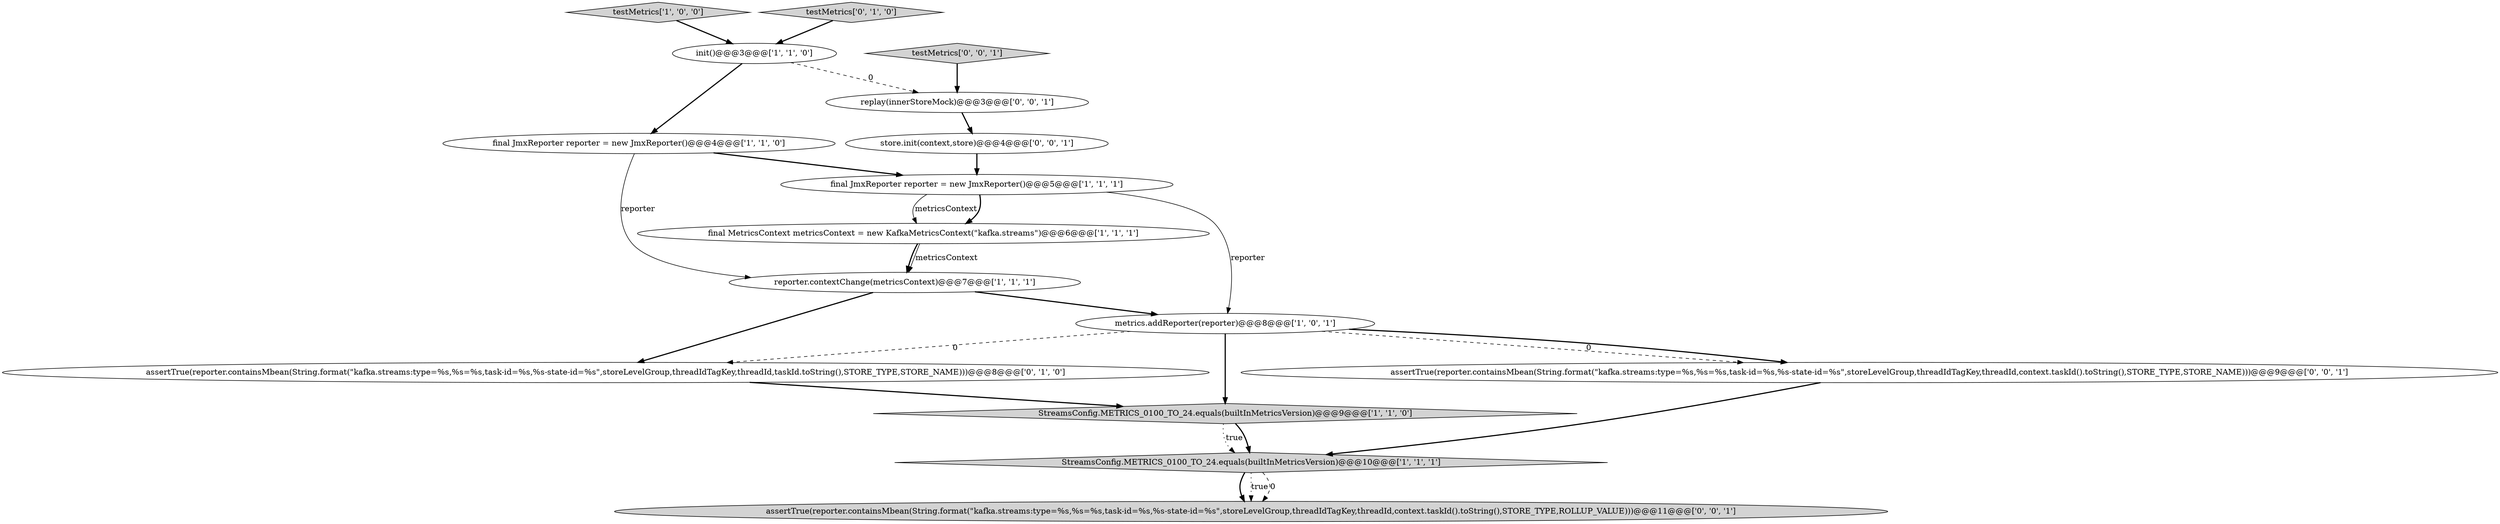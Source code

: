 digraph {
3 [style = filled, label = "StreamsConfig.METRICS_0100_TO_24.equals(builtInMetricsVersion)@@@9@@@['1', '1', '0']", fillcolor = lightgray, shape = diamond image = "AAA0AAABBB1BBB"];
11 [style = filled, label = "replay(innerStoreMock)@@@3@@@['0', '0', '1']", fillcolor = white, shape = ellipse image = "AAA0AAABBB3BBB"];
1 [style = filled, label = "init()@@@3@@@['1', '1', '0']", fillcolor = white, shape = ellipse image = "AAA0AAABBB1BBB"];
13 [style = filled, label = "store.init(context,store)@@@4@@@['0', '0', '1']", fillcolor = white, shape = ellipse image = "AAA0AAABBB3BBB"];
2 [style = filled, label = "final JmxReporter reporter = new JmxReporter()@@@5@@@['1', '1', '1']", fillcolor = white, shape = ellipse image = "AAA0AAABBB1BBB"];
9 [style = filled, label = "assertTrue(reporter.containsMbean(String.format(\"kafka.streams:type=%s,%s=%s,task-id=%s,%s-state-id=%s\",storeLevelGroup,threadIdTagKey,threadId,taskId.toString(),STORE_TYPE,STORE_NAME)))@@@8@@@['0', '1', '0']", fillcolor = white, shape = ellipse image = "AAA1AAABBB2BBB"];
4 [style = filled, label = "reporter.contextChange(metricsContext)@@@7@@@['1', '1', '1']", fillcolor = white, shape = ellipse image = "AAA0AAABBB1BBB"];
7 [style = filled, label = "testMetrics['1', '0', '0']", fillcolor = lightgray, shape = diamond image = "AAA0AAABBB1BBB"];
5 [style = filled, label = "metrics.addReporter(reporter)@@@8@@@['1', '0', '1']", fillcolor = white, shape = ellipse image = "AAA0AAABBB1BBB"];
14 [style = filled, label = "testMetrics['0', '0', '1']", fillcolor = lightgray, shape = diamond image = "AAA0AAABBB3BBB"];
15 [style = filled, label = "assertTrue(reporter.containsMbean(String.format(\"kafka.streams:type=%s,%s=%s,task-id=%s,%s-state-id=%s\",storeLevelGroup,threadIdTagKey,threadId,context.taskId().toString(),STORE_TYPE,ROLLUP_VALUE)))@@@11@@@['0', '0', '1']", fillcolor = lightgray, shape = ellipse image = "AAA0AAABBB3BBB"];
0 [style = filled, label = "StreamsConfig.METRICS_0100_TO_24.equals(builtInMetricsVersion)@@@10@@@['1', '1', '1']", fillcolor = lightgray, shape = diamond image = "AAA0AAABBB1BBB"];
10 [style = filled, label = "testMetrics['0', '1', '0']", fillcolor = lightgray, shape = diamond image = "AAA0AAABBB2BBB"];
12 [style = filled, label = "assertTrue(reporter.containsMbean(String.format(\"kafka.streams:type=%s,%s=%s,task-id=%s,%s-state-id=%s\",storeLevelGroup,threadIdTagKey,threadId,context.taskId().toString(),STORE_TYPE,STORE_NAME)))@@@9@@@['0', '0', '1']", fillcolor = white, shape = ellipse image = "AAA0AAABBB3BBB"];
6 [style = filled, label = "final JmxReporter reporter = new JmxReporter()@@@4@@@['1', '1', '0']", fillcolor = white, shape = ellipse image = "AAA0AAABBB1BBB"];
8 [style = filled, label = "final MetricsContext metricsContext = new KafkaMetricsContext(\"kafka.streams\")@@@6@@@['1', '1', '1']", fillcolor = white, shape = ellipse image = "AAA0AAABBB1BBB"];
2->8 [style = solid, label="metricsContext"];
12->0 [style = bold, label=""];
1->11 [style = dashed, label="0"];
6->4 [style = solid, label="reporter"];
8->4 [style = bold, label=""];
4->5 [style = bold, label=""];
9->3 [style = bold, label=""];
2->5 [style = solid, label="reporter"];
14->11 [style = bold, label=""];
1->6 [style = bold, label=""];
6->2 [style = bold, label=""];
2->8 [style = bold, label=""];
3->0 [style = dotted, label="true"];
10->1 [style = bold, label=""];
0->15 [style = bold, label=""];
3->0 [style = bold, label=""];
4->9 [style = bold, label=""];
8->4 [style = solid, label="metricsContext"];
0->15 [style = dotted, label="true"];
11->13 [style = bold, label=""];
5->12 [style = dashed, label="0"];
5->12 [style = bold, label=""];
5->3 [style = bold, label=""];
7->1 [style = bold, label=""];
0->15 [style = dashed, label="0"];
13->2 [style = bold, label=""];
5->9 [style = dashed, label="0"];
}
